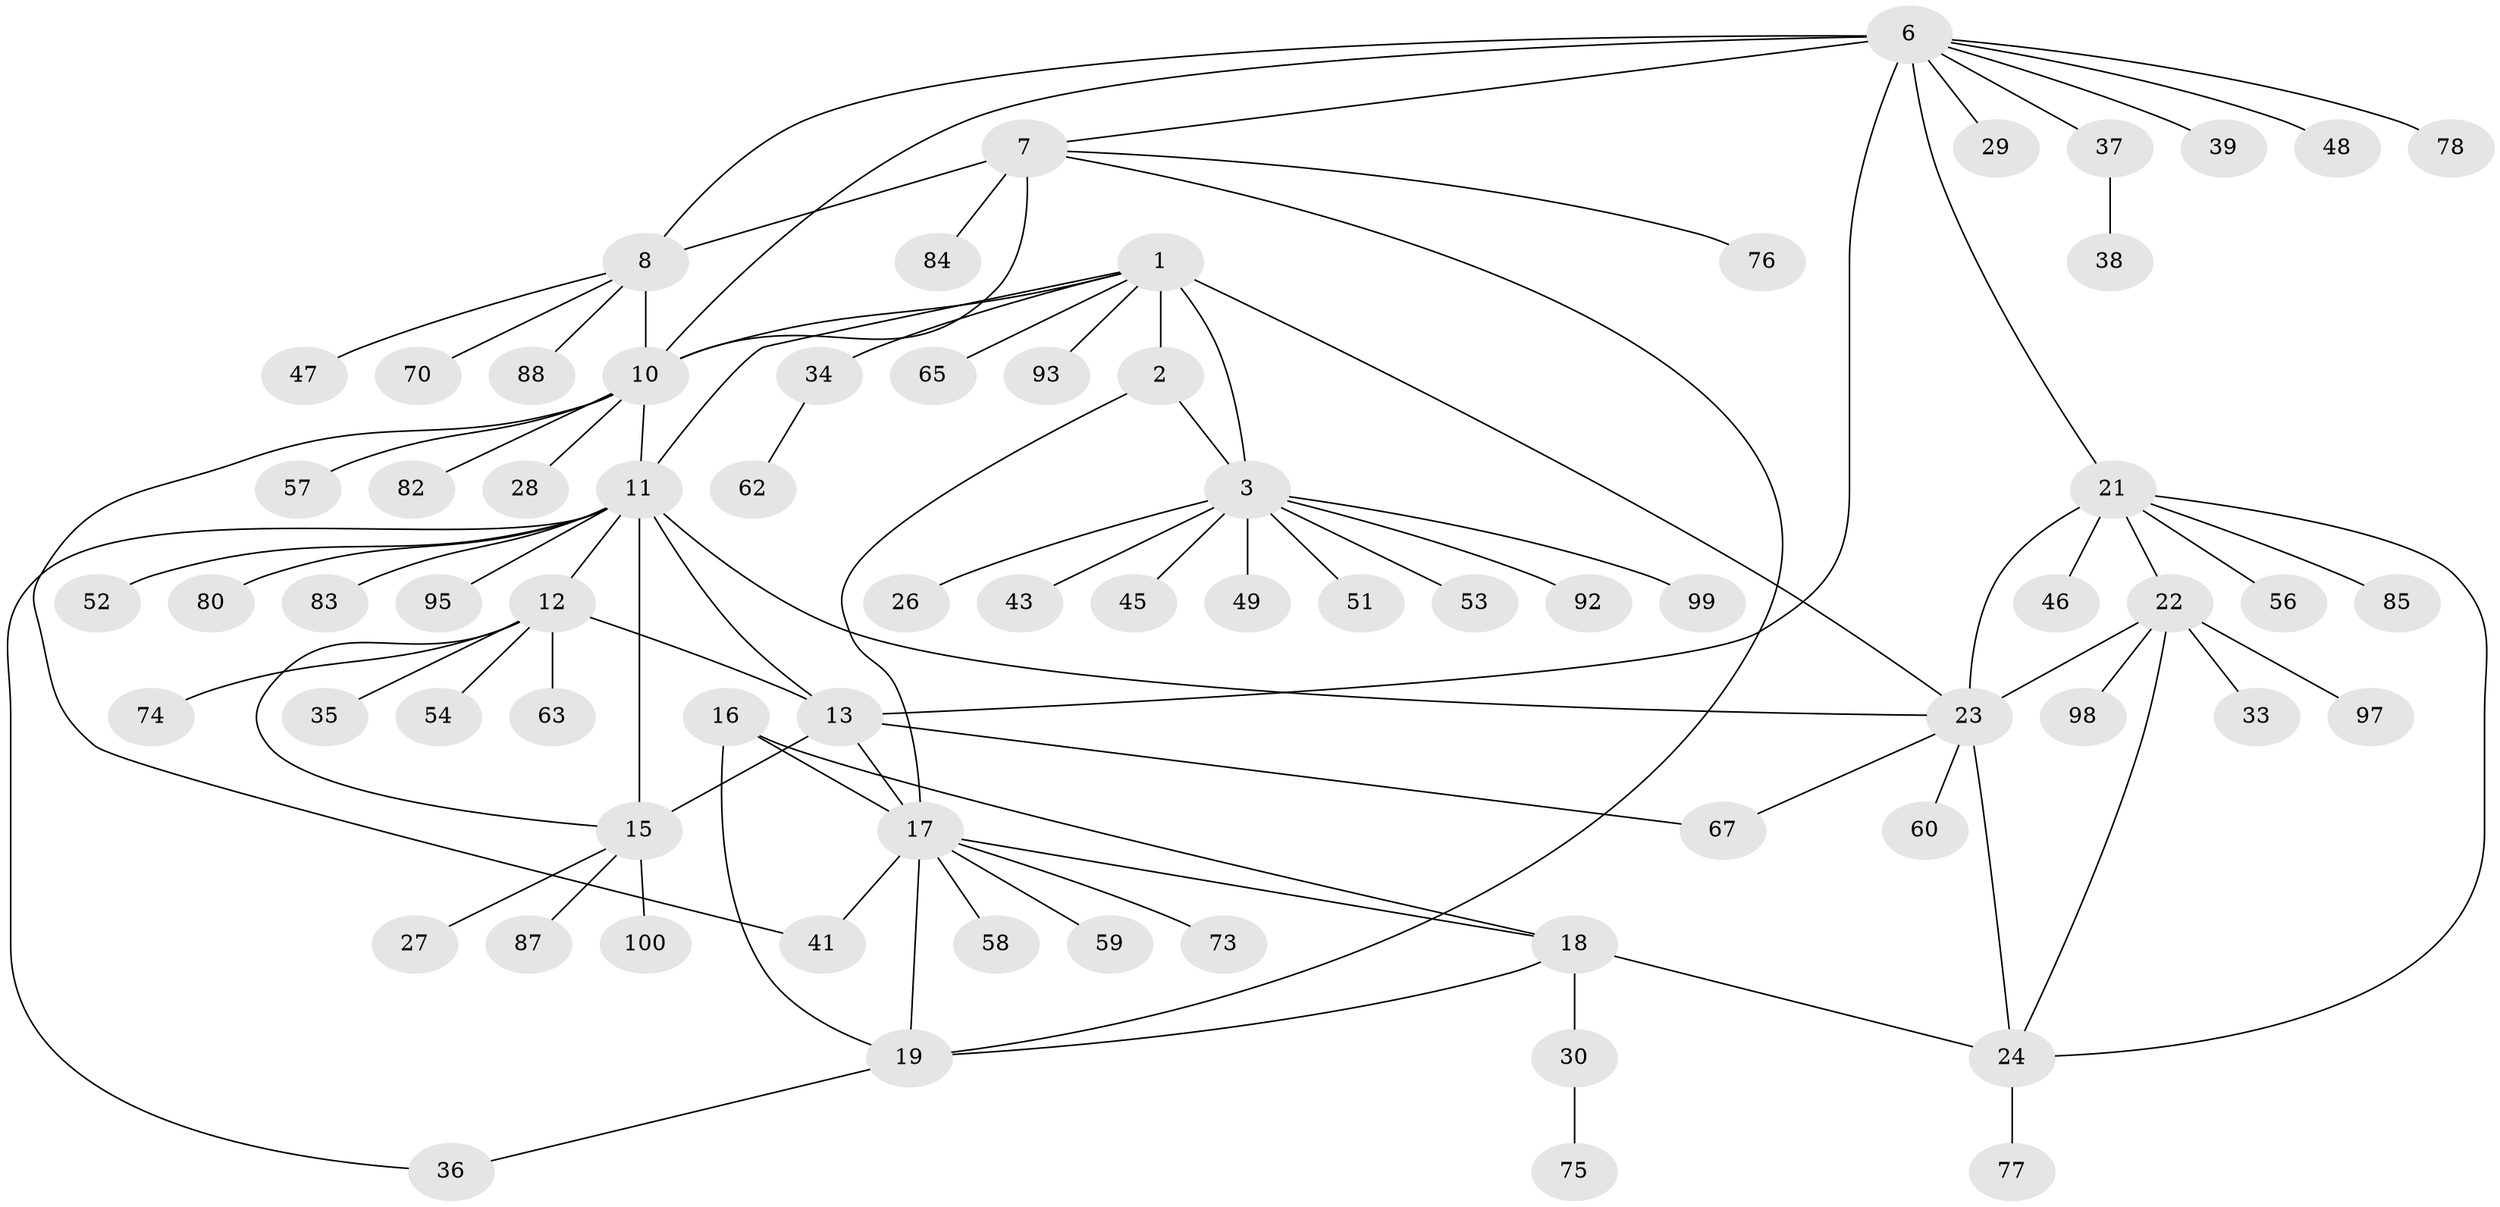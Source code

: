 // Generated by graph-tools (version 1.1) at 2025/24/03/03/25 07:24:13]
// undirected, 72 vertices, 94 edges
graph export_dot {
graph [start="1"]
  node [color=gray90,style=filled];
  1 [super="+4"];
  2;
  3 [super="+5"];
  6 [super="+50"];
  7 [super="+9"];
  8 [super="+101"];
  10 [super="+91"];
  11 [super="+14"];
  12 [super="+68"];
  13 [super="+90"];
  15 [super="+61"];
  16 [super="+32"];
  17 [super="+20"];
  18 [super="+79"];
  19 [super="+40"];
  21 [super="+64"];
  22 [super="+55"];
  23 [super="+25"];
  24 [super="+42"];
  26;
  27 [super="+66"];
  28 [super="+44"];
  29 [super="+71"];
  30 [super="+31"];
  33;
  34 [super="+94"];
  35;
  36;
  37;
  38;
  39;
  41;
  43;
  45;
  46;
  47 [super="+69"];
  48;
  49;
  51;
  52;
  53;
  54 [super="+81"];
  56 [super="+96"];
  57;
  58;
  59 [super="+89"];
  60;
  62;
  63 [super="+72"];
  65;
  67;
  70;
  73;
  74;
  75;
  76;
  77;
  78;
  80;
  82;
  83;
  84;
  85 [super="+86"];
  87;
  88;
  92;
  93;
  95;
  97;
  98;
  99;
  100;
  1 -- 2 [weight=2];
  1 -- 3 [weight=4];
  1 -- 10;
  1 -- 34;
  1 -- 65;
  1 -- 93;
  1 -- 23;
  1 -- 11;
  2 -- 3 [weight=2];
  2 -- 17;
  3 -- 45;
  3 -- 49;
  3 -- 51;
  3 -- 53;
  3 -- 92;
  3 -- 99;
  3 -- 26;
  3 -- 43;
  6 -- 7 [weight=2];
  6 -- 8;
  6 -- 10;
  6 -- 13;
  6 -- 21;
  6 -- 29;
  6 -- 37;
  6 -- 39;
  6 -- 48;
  6 -- 78;
  7 -- 8 [weight=2];
  7 -- 10 [weight=2];
  7 -- 19;
  7 -- 84;
  7 -- 76;
  8 -- 10;
  8 -- 47;
  8 -- 70;
  8 -- 88;
  10 -- 28;
  10 -- 41;
  10 -- 57;
  10 -- 82;
  10 -- 11;
  11 -- 12 [weight=2];
  11 -- 13 [weight=2];
  11 -- 15 [weight=2];
  11 -- 80;
  11 -- 83;
  11 -- 95;
  11 -- 36;
  11 -- 52;
  11 -- 23;
  12 -- 13;
  12 -- 15;
  12 -- 35;
  12 -- 54;
  12 -- 63;
  12 -- 74;
  13 -- 15;
  13 -- 67;
  13 -- 17;
  15 -- 27;
  15 -- 87;
  15 -- 100;
  16 -- 17 [weight=2];
  16 -- 18;
  16 -- 19;
  17 -- 18 [weight=2];
  17 -- 19 [weight=2];
  17 -- 41;
  17 -- 58;
  17 -- 73;
  17 -- 59;
  18 -- 19;
  18 -- 24;
  18 -- 30;
  19 -- 36;
  21 -- 22;
  21 -- 23 [weight=2];
  21 -- 24;
  21 -- 46;
  21 -- 56;
  21 -- 85;
  22 -- 23 [weight=2];
  22 -- 24;
  22 -- 33;
  22 -- 97;
  22 -- 98;
  23 -- 24 [weight=2];
  23 -- 67;
  23 -- 60;
  24 -- 77;
  30 -- 75;
  34 -- 62;
  37 -- 38;
}
